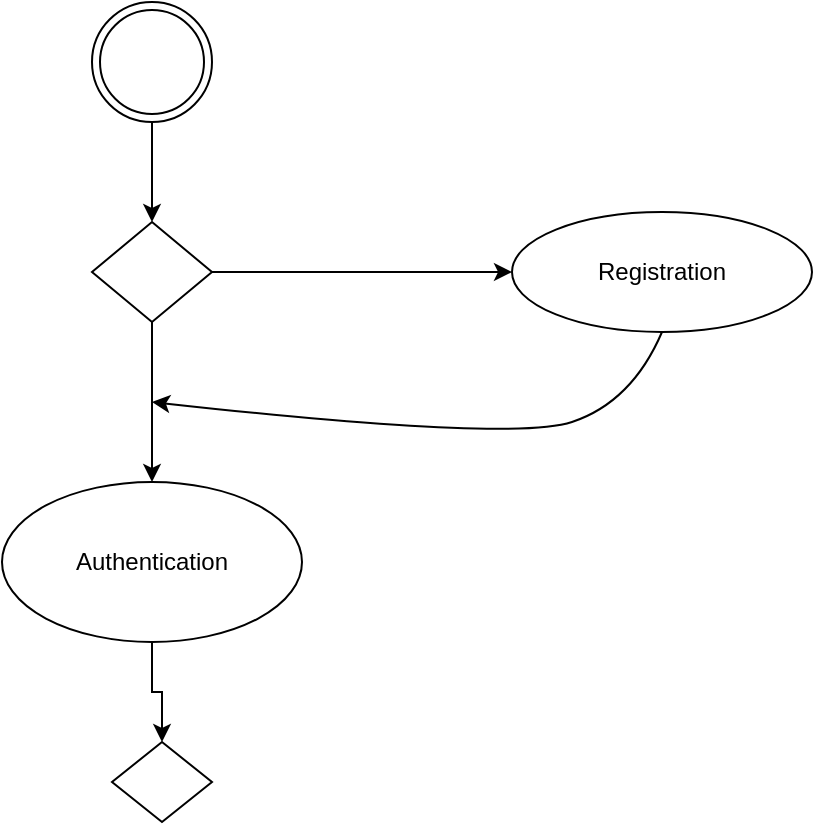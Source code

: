<mxfile version="24.0.1" type="github">
  <diagram name="Page-1" id="Ge180f5atUwxBgDjg3q-">
    <mxGraphModel dx="1434" dy="791" grid="1" gridSize="10" guides="1" tooltips="1" connect="1" arrows="1" fold="1" page="1" pageScale="1" pageWidth="850" pageHeight="1100" math="0" shadow="0">
      <root>
        <mxCell id="0" />
        <mxCell id="1" parent="0" />
        <mxCell id="NPN9MgjMihThZ8xEaaSx-6" style="edgeStyle=orthogonalEdgeStyle;rounded=0;orthogonalLoop=1;jettySize=auto;html=1;" edge="1" parent="1" source="NPN9MgjMihThZ8xEaaSx-1" target="NPN9MgjMihThZ8xEaaSx-5">
          <mxGeometry relative="1" as="geometry" />
        </mxCell>
        <mxCell id="NPN9MgjMihThZ8xEaaSx-1" value="" style="ellipse;shape=doubleEllipse;html=1;dashed=0;whiteSpace=wrap;aspect=fixed;" vertex="1" parent="1">
          <mxGeometry x="190" y="290" width="60" height="60" as="geometry" />
        </mxCell>
        <mxCell id="NPN9MgjMihThZ8xEaaSx-14" style="edgeStyle=orthogonalEdgeStyle;rounded=0;orthogonalLoop=1;jettySize=auto;html=1;entryX=0.5;entryY=0;entryDx=0;entryDy=0;" edge="1" parent="1" source="NPN9MgjMihThZ8xEaaSx-2" target="NPN9MgjMihThZ8xEaaSx-13">
          <mxGeometry relative="1" as="geometry" />
        </mxCell>
        <mxCell id="NPN9MgjMihThZ8xEaaSx-2" value="Authentication" style="ellipse;whiteSpace=wrap;html=1;" vertex="1" parent="1">
          <mxGeometry x="145" y="530" width="150" height="80" as="geometry" />
        </mxCell>
        <mxCell id="NPN9MgjMihThZ8xEaaSx-7" style="edgeStyle=orthogonalEdgeStyle;rounded=0;orthogonalLoop=1;jettySize=auto;html=1;" edge="1" parent="1" source="NPN9MgjMihThZ8xEaaSx-5" target="NPN9MgjMihThZ8xEaaSx-2">
          <mxGeometry relative="1" as="geometry" />
        </mxCell>
        <mxCell id="NPN9MgjMihThZ8xEaaSx-9" style="edgeStyle=orthogonalEdgeStyle;rounded=0;orthogonalLoop=1;jettySize=auto;html=1;entryX=0;entryY=0.5;entryDx=0;entryDy=0;" edge="1" parent="1" source="NPN9MgjMihThZ8xEaaSx-5" target="NPN9MgjMihThZ8xEaaSx-8">
          <mxGeometry relative="1" as="geometry" />
        </mxCell>
        <mxCell id="NPN9MgjMihThZ8xEaaSx-5" value="" style="rhombus;whiteSpace=wrap;html=1;" vertex="1" parent="1">
          <mxGeometry x="190" y="400" width="60" height="50" as="geometry" />
        </mxCell>
        <mxCell id="NPN9MgjMihThZ8xEaaSx-8" value="Registration" style="ellipse;whiteSpace=wrap;html=1;" vertex="1" parent="1">
          <mxGeometry x="400" y="395" width="150" height="60" as="geometry" />
        </mxCell>
        <mxCell id="NPN9MgjMihThZ8xEaaSx-12" value="" style="curved=1;endArrow=classic;html=1;rounded=0;exitX=0.5;exitY=1;exitDx=0;exitDy=0;" edge="1" parent="1" source="NPN9MgjMihThZ8xEaaSx-8">
          <mxGeometry width="50" height="50" relative="1" as="geometry">
            <mxPoint x="480" y="690" as="sourcePoint" />
            <mxPoint x="220" y="490" as="targetPoint" />
            <Array as="points">
              <mxPoint x="460" y="490" />
              <mxPoint x="400" y="510" />
            </Array>
          </mxGeometry>
        </mxCell>
        <mxCell id="NPN9MgjMihThZ8xEaaSx-13" value="" style="rhombus;whiteSpace=wrap;html=1;" vertex="1" parent="1">
          <mxGeometry x="200" y="660" width="50" height="40" as="geometry" />
        </mxCell>
      </root>
    </mxGraphModel>
  </diagram>
</mxfile>
